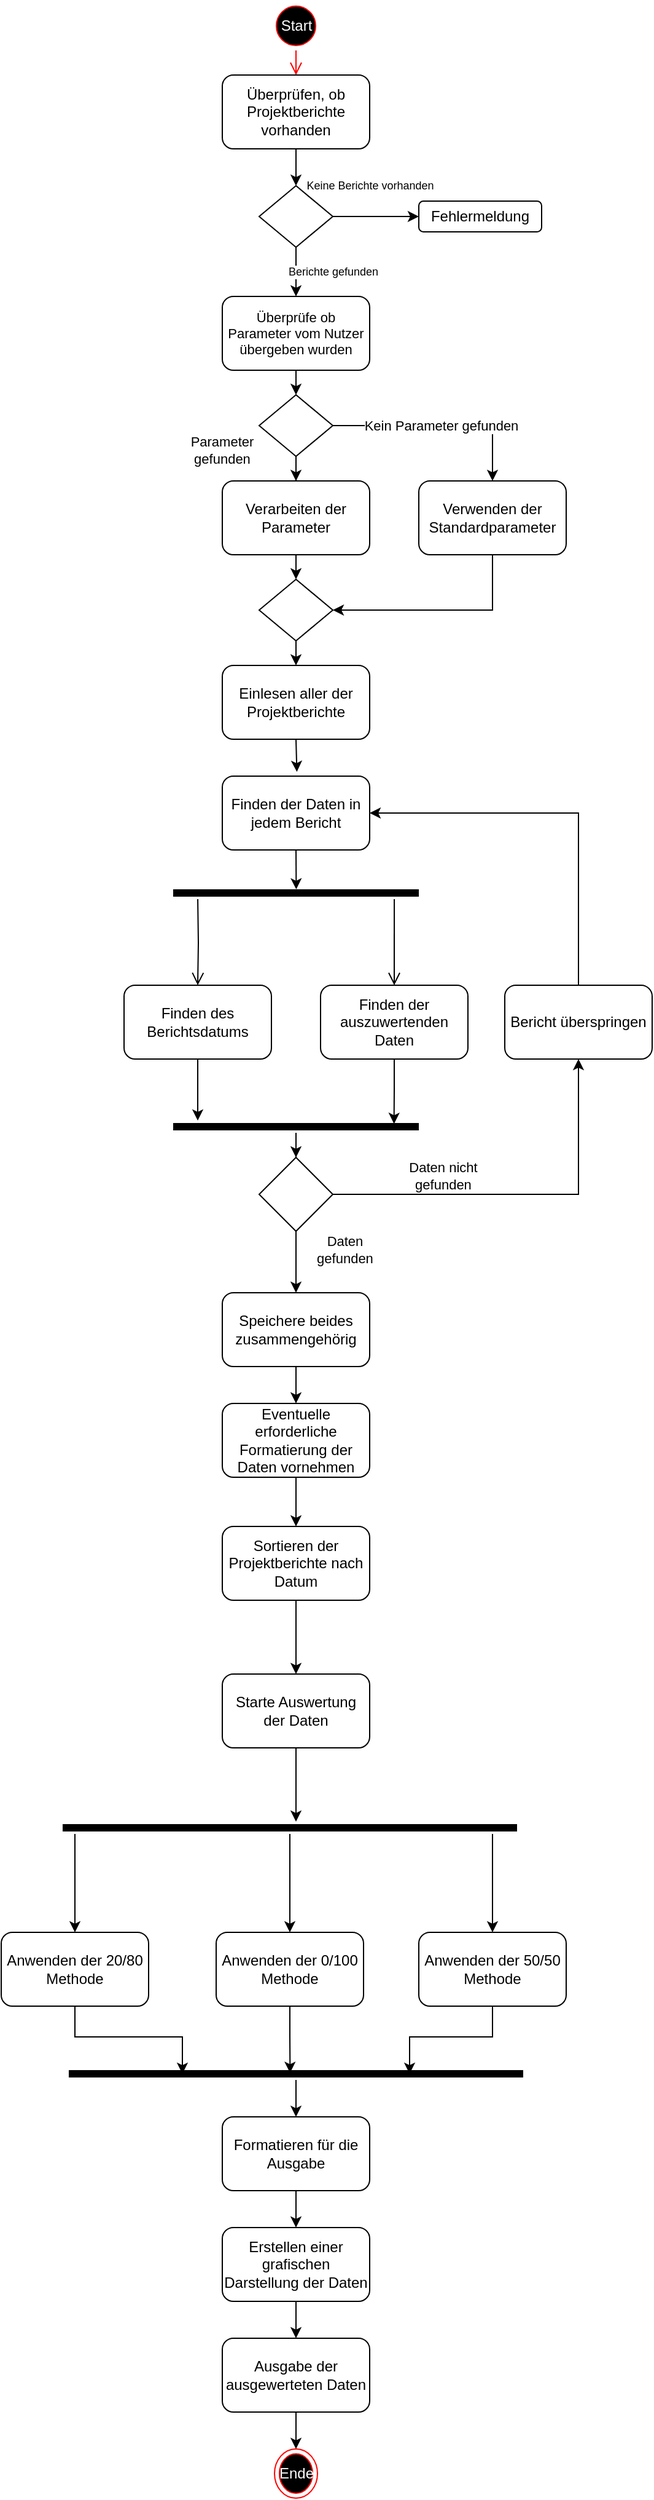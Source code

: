 <mxfile version="24.4.0" type="github">
  <diagram name="Page-1" id="0783ab3e-0a74-02c8-0abd-f7b4e66b4bec">
    <mxGraphModel dx="1043" dy="588" grid="1" gridSize="10" guides="1" tooltips="1" connect="1" arrows="1" fold="1" page="1" pageScale="1" pageWidth="850" pageHeight="1100" background="none" math="0" shadow="0">
      <root>
        <mxCell id="0" />
        <mxCell id="1" parent="0" />
        <mxCell id="oJ24R1BPleVEDtxCF9HJ-1" value="Start" style="ellipse;html=1;shape=startState;fillColor=#000000;strokeColor=#ff0000;fontColor=#FFFFFF;" vertex="1" parent="1">
          <mxGeometry x="380" width="40" height="40" as="geometry" />
        </mxCell>
        <mxCell id="oJ24R1BPleVEDtxCF9HJ-2" value="" style="edgeStyle=orthogonalEdgeStyle;html=1;verticalAlign=bottom;endArrow=open;endSize=8;strokeColor=#ff0000;rounded=0;entryX=0.5;entryY=0;entryDx=0;entryDy=0;" edge="1" source="oJ24R1BPleVEDtxCF9HJ-1" parent="1" target="oJ24R1BPleVEDtxCF9HJ-3">
          <mxGeometry relative="1" as="geometry">
            <mxPoint x="400" y="110" as="targetPoint" />
            <Array as="points" />
          </mxGeometry>
        </mxCell>
        <mxCell id="oJ24R1BPleVEDtxCF9HJ-6" style="edgeStyle=orthogonalEdgeStyle;rounded=0;orthogonalLoop=1;jettySize=auto;html=1;exitX=0.5;exitY=1;exitDx=0;exitDy=0;entryX=0.5;entryY=0;entryDx=0;entryDy=0;" edge="1" parent="1" source="oJ24R1BPleVEDtxCF9HJ-3" target="oJ24R1BPleVEDtxCF9HJ-5">
          <mxGeometry relative="1" as="geometry" />
        </mxCell>
        <mxCell id="oJ24R1BPleVEDtxCF9HJ-3" value="Überprüfen, ob Projektberichte vorhanden" style="rounded=1;whiteSpace=wrap;html=1;" vertex="1" parent="1">
          <mxGeometry x="340" y="60" width="120" height="60" as="geometry" />
        </mxCell>
        <mxCell id="oJ24R1BPleVEDtxCF9HJ-13" style="edgeStyle=orthogonalEdgeStyle;rounded=0;orthogonalLoop=1;jettySize=auto;html=1;exitX=0.5;exitY=1;exitDx=0;exitDy=0;entryX=0.5;entryY=0;entryDx=0;entryDy=0;" edge="1" parent="1" source="oJ24R1BPleVEDtxCF9HJ-4" target="oJ24R1BPleVEDtxCF9HJ-12">
          <mxGeometry relative="1" as="geometry" />
        </mxCell>
        <mxCell id="oJ24R1BPleVEDtxCF9HJ-4" value="Überprüfe ob Parameter vom Nutzer übergeben wurden" style="rounded=1;whiteSpace=wrap;html=1;fontSize=11;" vertex="1" parent="1">
          <mxGeometry x="340" y="240" width="120" height="60" as="geometry" />
        </mxCell>
        <mxCell id="oJ24R1BPleVEDtxCF9HJ-8" value="Keine Berichte vorhanden" style="edgeStyle=orthogonalEdgeStyle;rounded=0;orthogonalLoop=1;jettySize=auto;html=1;exitX=1;exitY=0.5;exitDx=0;exitDy=0;entryX=0;entryY=0.5;entryDx=0;entryDy=0;fontSize=9;" edge="1" parent="1" source="oJ24R1BPleVEDtxCF9HJ-5" target="oJ24R1BPleVEDtxCF9HJ-7">
          <mxGeometry x="-0.143" y="25" relative="1" as="geometry">
            <mxPoint as="offset" />
          </mxGeometry>
        </mxCell>
        <mxCell id="oJ24R1BPleVEDtxCF9HJ-9" value="Berichte gefunden" style="edgeStyle=orthogonalEdgeStyle;rounded=0;orthogonalLoop=1;jettySize=auto;html=1;exitX=0.5;exitY=1;exitDx=0;exitDy=0;entryX=0.5;entryY=0;entryDx=0;entryDy=0;fontSize=9;" edge="1" parent="1" source="oJ24R1BPleVEDtxCF9HJ-5" target="oJ24R1BPleVEDtxCF9HJ-4">
          <mxGeometry y="30" relative="1" as="geometry">
            <mxPoint as="offset" />
          </mxGeometry>
        </mxCell>
        <mxCell id="oJ24R1BPleVEDtxCF9HJ-5" value="" style="rhombus;whiteSpace=wrap;html=1;" vertex="1" parent="1">
          <mxGeometry x="370" y="150" width="60" height="50" as="geometry" />
        </mxCell>
        <mxCell id="oJ24R1BPleVEDtxCF9HJ-7" value="Fehlermeldung" style="rounded=1;whiteSpace=wrap;html=1;" vertex="1" parent="1">
          <mxGeometry x="500" y="162.5" width="100" height="25" as="geometry" />
        </mxCell>
        <mxCell id="oJ24R1BPleVEDtxCF9HJ-19" style="edgeStyle=orthogonalEdgeStyle;rounded=0;orthogonalLoop=1;jettySize=auto;html=1;exitX=0.5;exitY=1;exitDx=0;exitDy=0;entryX=0.5;entryY=0;entryDx=0;entryDy=0;" edge="1" parent="1" source="oJ24R1BPleVEDtxCF9HJ-10" target="oJ24R1BPleVEDtxCF9HJ-17">
          <mxGeometry relative="1" as="geometry" />
        </mxCell>
        <mxCell id="oJ24R1BPleVEDtxCF9HJ-10" value="Verarbeiten der Parameter" style="rounded=1;whiteSpace=wrap;html=1;" vertex="1" parent="1">
          <mxGeometry x="340" y="390" width="120" height="60" as="geometry" />
        </mxCell>
        <mxCell id="oJ24R1BPleVEDtxCF9HJ-14" value="Kein Parameter gefunden" style="edgeStyle=orthogonalEdgeStyle;rounded=0;orthogonalLoop=1;jettySize=auto;html=1;exitX=1;exitY=0.5;exitDx=0;exitDy=0;entryX=0.5;entryY=0;entryDx=0;entryDy=0;" edge="1" parent="1" source="oJ24R1BPleVEDtxCF9HJ-12" target="oJ24R1BPleVEDtxCF9HJ-16">
          <mxGeometry relative="1" as="geometry">
            <mxPoint x="490" y="345" as="targetPoint" />
          </mxGeometry>
        </mxCell>
        <mxCell id="oJ24R1BPleVEDtxCF9HJ-15" style="edgeStyle=orthogonalEdgeStyle;rounded=0;orthogonalLoop=1;jettySize=auto;html=1;exitX=0.5;exitY=1;exitDx=0;exitDy=0;" edge="1" parent="1" source="oJ24R1BPleVEDtxCF9HJ-12" target="oJ24R1BPleVEDtxCF9HJ-10">
          <mxGeometry relative="1" as="geometry" />
        </mxCell>
        <mxCell id="oJ24R1BPleVEDtxCF9HJ-12" value="" style="rhombus;whiteSpace=wrap;html=1;" vertex="1" parent="1">
          <mxGeometry x="370" y="320" width="60" height="50" as="geometry" />
        </mxCell>
        <mxCell id="oJ24R1BPleVEDtxCF9HJ-20" style="edgeStyle=orthogonalEdgeStyle;rounded=0;orthogonalLoop=1;jettySize=auto;html=1;exitX=0.5;exitY=1;exitDx=0;exitDy=0;entryX=1;entryY=0.5;entryDx=0;entryDy=0;" edge="1" parent="1" source="oJ24R1BPleVEDtxCF9HJ-16" target="oJ24R1BPleVEDtxCF9HJ-17">
          <mxGeometry relative="1" as="geometry" />
        </mxCell>
        <mxCell id="oJ24R1BPleVEDtxCF9HJ-16" value="Verwenden der Standardparameter" style="rounded=1;whiteSpace=wrap;html=1;" vertex="1" parent="1">
          <mxGeometry x="500" y="390" width="120" height="60" as="geometry" />
        </mxCell>
        <mxCell id="oJ24R1BPleVEDtxCF9HJ-22" style="edgeStyle=orthogonalEdgeStyle;rounded=0;orthogonalLoop=1;jettySize=auto;html=1;exitX=0.5;exitY=1;exitDx=0;exitDy=0;entryX=0.5;entryY=0;entryDx=0;entryDy=0;" edge="1" parent="1" source="oJ24R1BPleVEDtxCF9HJ-17" target="oJ24R1BPleVEDtxCF9HJ-21">
          <mxGeometry relative="1" as="geometry" />
        </mxCell>
        <mxCell id="oJ24R1BPleVEDtxCF9HJ-17" value="" style="rhombus;whiteSpace=wrap;html=1;" vertex="1" parent="1">
          <mxGeometry x="370" y="470" width="60" height="50" as="geometry" />
        </mxCell>
        <mxCell id="oJ24R1BPleVEDtxCF9HJ-18" value="Parameter gefunden" style="text;html=1;align=center;verticalAlign=middle;whiteSpace=wrap;rounded=0;fontSize=11;" vertex="1" parent="1">
          <mxGeometry x="310" y="350" width="60" height="30" as="geometry" />
        </mxCell>
        <mxCell id="oJ24R1BPleVEDtxCF9HJ-21" value="Einlesen aller der Projektberichte" style="rounded=1;whiteSpace=wrap;html=1;" vertex="1" parent="1">
          <mxGeometry x="340" y="540" width="120" height="60" as="geometry" />
        </mxCell>
        <mxCell id="oJ24R1BPleVEDtxCF9HJ-23" value="Finden der Daten in jedem Bericht" style="rounded=1;whiteSpace=wrap;html=1;" vertex="1" parent="1">
          <mxGeometry x="340" y="630" width="120" height="60" as="geometry" />
        </mxCell>
        <mxCell id="oJ24R1BPleVEDtxCF9HJ-24" style="edgeStyle=orthogonalEdgeStyle;rounded=0;orthogonalLoop=1;jettySize=auto;html=1;exitX=0.5;exitY=1;exitDx=0;exitDy=0;entryX=0.506;entryY=-0.059;entryDx=0;entryDy=0;entryPerimeter=0;" edge="1" parent="1" source="oJ24R1BPleVEDtxCF9HJ-21" target="oJ24R1BPleVEDtxCF9HJ-23">
          <mxGeometry relative="1" as="geometry" />
        </mxCell>
        <mxCell id="oJ24R1BPleVEDtxCF9HJ-25" value="" style="shape=line;html=1;strokeWidth=6;strokeColor=#000000;labelBackgroundColor=default;" vertex="1" parent="1">
          <mxGeometry x="300" y="720" width="200" height="10" as="geometry" />
        </mxCell>
        <mxCell id="oJ24R1BPleVEDtxCF9HJ-26" value="" style="edgeStyle=orthogonalEdgeStyle;html=1;verticalAlign=bottom;endArrow=open;endSize=8;strokeColor=#000000;rounded=0;entryX=0.5;entryY=0;entryDx=0;entryDy=0;" edge="1" parent="1" target="oJ24R1BPleVEDtxCF9HJ-29">
          <mxGeometry relative="1" as="geometry">
            <mxPoint x="320" y="800" as="targetPoint" />
            <mxPoint x="320.029" y="730" as="sourcePoint" />
          </mxGeometry>
        </mxCell>
        <mxCell id="oJ24R1BPleVEDtxCF9HJ-27" value="" style="edgeStyle=orthogonalEdgeStyle;html=1;verticalAlign=bottom;endArrow=open;endSize=8;strokeColor=#000000;rounded=0;" edge="1" parent="1">
          <mxGeometry relative="1" as="geometry">
            <mxPoint x="480" y="800" as="targetPoint" />
            <mxPoint x="480.029" y="730" as="sourcePoint" />
          </mxGeometry>
        </mxCell>
        <mxCell id="oJ24R1BPleVEDtxCF9HJ-28" style="edgeStyle=orthogonalEdgeStyle;rounded=0;orthogonalLoop=1;jettySize=auto;html=1;exitX=0.5;exitY=1;exitDx=0;exitDy=0;entryX=0.501;entryY=0.204;entryDx=0;entryDy=0;entryPerimeter=0;" edge="1" parent="1" source="oJ24R1BPleVEDtxCF9HJ-23" target="oJ24R1BPleVEDtxCF9HJ-25">
          <mxGeometry relative="1" as="geometry" />
        </mxCell>
        <mxCell id="oJ24R1BPleVEDtxCF9HJ-29" value="Finden des Berichtsdatums" style="rounded=1;whiteSpace=wrap;html=1;" vertex="1" parent="1">
          <mxGeometry x="260" y="800" width="120" height="60" as="geometry" />
        </mxCell>
        <mxCell id="oJ24R1BPleVEDtxCF9HJ-30" value="Finden der auszuwertenden Daten" style="rounded=1;whiteSpace=wrap;html=1;" vertex="1" parent="1">
          <mxGeometry x="420" y="800" width="120" height="60" as="geometry" />
        </mxCell>
        <mxCell id="oJ24R1BPleVEDtxCF9HJ-44" style="edgeStyle=orthogonalEdgeStyle;rounded=0;orthogonalLoop=1;jettySize=auto;html=1;entryX=0.5;entryY=0;entryDx=0;entryDy=0;" edge="1" parent="1" source="oJ24R1BPleVEDtxCF9HJ-31" target="oJ24R1BPleVEDtxCF9HJ-43">
          <mxGeometry relative="1" as="geometry" />
        </mxCell>
        <mxCell id="oJ24R1BPleVEDtxCF9HJ-31" value="" style="shape=line;html=1;strokeWidth=6;strokeColor=#000000;" vertex="1" parent="1">
          <mxGeometry x="300" y="910" width="200" height="10" as="geometry" />
        </mxCell>
        <mxCell id="oJ24R1BPleVEDtxCF9HJ-35" style="edgeStyle=orthogonalEdgeStyle;rounded=0;orthogonalLoop=1;jettySize=auto;html=1;exitX=0.5;exitY=1;exitDx=0;exitDy=0;" edge="1" parent="1" source="oJ24R1BPleVEDtxCF9HJ-29">
          <mxGeometry relative="1" as="geometry">
            <mxPoint x="320" y="910" as="targetPoint" />
          </mxGeometry>
        </mxCell>
        <mxCell id="oJ24R1BPleVEDtxCF9HJ-36" style="edgeStyle=orthogonalEdgeStyle;rounded=0;orthogonalLoop=1;jettySize=auto;html=1;entryX=0.899;entryY=0.269;entryDx=0;entryDy=0;entryPerimeter=0;" edge="1" parent="1" source="oJ24R1BPleVEDtxCF9HJ-30" target="oJ24R1BPleVEDtxCF9HJ-31">
          <mxGeometry relative="1" as="geometry" />
        </mxCell>
        <mxCell id="oJ24R1BPleVEDtxCF9HJ-40" style="edgeStyle=orthogonalEdgeStyle;rounded=0;orthogonalLoop=1;jettySize=auto;html=1;entryX=0.5;entryY=0;entryDx=0;entryDy=0;" edge="1" parent="1" source="oJ24R1BPleVEDtxCF9HJ-37" target="oJ24R1BPleVEDtxCF9HJ-39">
          <mxGeometry relative="1" as="geometry" />
        </mxCell>
        <mxCell id="oJ24R1BPleVEDtxCF9HJ-37" value="Speichere beides zusammengehörig" style="rounded=1;whiteSpace=wrap;html=1;" vertex="1" parent="1">
          <mxGeometry x="340" y="1050" width="120" height="60" as="geometry" />
        </mxCell>
        <mxCell id="oJ24R1BPleVEDtxCF9HJ-42" style="edgeStyle=orthogonalEdgeStyle;rounded=0;orthogonalLoop=1;jettySize=auto;html=1;exitX=0.5;exitY=1;exitDx=0;exitDy=0;" edge="1" parent="1" source="oJ24R1BPleVEDtxCF9HJ-39">
          <mxGeometry relative="1" as="geometry">
            <mxPoint x="400" y="1240" as="targetPoint" />
          </mxGeometry>
        </mxCell>
        <mxCell id="oJ24R1BPleVEDtxCF9HJ-39" value="Eventuelle erforderliche Formatierung der Daten vornehmen" style="rounded=1;whiteSpace=wrap;html=1;" vertex="1" parent="1">
          <mxGeometry x="340" y="1140" width="120" height="60" as="geometry" />
        </mxCell>
        <mxCell id="oJ24R1BPleVEDtxCF9HJ-41" value="Starte Auswertung der Daten" style="rounded=1;whiteSpace=wrap;html=1;" vertex="1" parent="1">
          <mxGeometry x="340" y="1360" width="120" height="60" as="geometry" />
        </mxCell>
        <mxCell id="oJ24R1BPleVEDtxCF9HJ-45" style="edgeStyle=orthogonalEdgeStyle;rounded=0;orthogonalLoop=1;jettySize=auto;html=1;entryX=0.5;entryY=0;entryDx=0;entryDy=0;" edge="1" parent="1" source="oJ24R1BPleVEDtxCF9HJ-43" target="oJ24R1BPleVEDtxCF9HJ-37">
          <mxGeometry relative="1" as="geometry" />
        </mxCell>
        <mxCell id="oJ24R1BPleVEDtxCF9HJ-46" style="edgeStyle=orthogonalEdgeStyle;rounded=0;orthogonalLoop=1;jettySize=auto;html=1;entryX=0.5;entryY=1;entryDx=0;entryDy=0;" edge="1" parent="1" source="oJ24R1BPleVEDtxCF9HJ-43" target="oJ24R1BPleVEDtxCF9HJ-76">
          <mxGeometry relative="1" as="geometry">
            <mxPoint x="570" y="910" as="targetPoint" />
            <Array as="points">
              <mxPoint x="630" y="970" />
            </Array>
          </mxGeometry>
        </mxCell>
        <mxCell id="oJ24R1BPleVEDtxCF9HJ-43" value="" style="rhombus;whiteSpace=wrap;html=1;" vertex="1" parent="1">
          <mxGeometry x="370" y="940" width="60" height="60" as="geometry" />
        </mxCell>
        <mxCell id="oJ24R1BPleVEDtxCF9HJ-47" value="Daten gefunden" style="text;html=1;align=center;verticalAlign=middle;whiteSpace=wrap;rounded=0;fontSize=11;" vertex="1" parent="1">
          <mxGeometry x="410" y="1000" width="60" height="30" as="geometry" />
        </mxCell>
        <mxCell id="oJ24R1BPleVEDtxCF9HJ-48" value="Daten nicht gefunden" style="text;html=1;align=center;verticalAlign=middle;whiteSpace=wrap;rounded=0;fontSize=11;" vertex="1" parent="1">
          <mxGeometry x="490" y="940" width="60" height="30" as="geometry" />
        </mxCell>
        <mxCell id="oJ24R1BPleVEDtxCF9HJ-55" style="edgeStyle=orthogonalEdgeStyle;rounded=0;orthogonalLoop=1;jettySize=auto;html=1;entryX=0.5;entryY=0;entryDx=0;entryDy=0;" edge="1" parent="1" source="oJ24R1BPleVEDtxCF9HJ-49" target="oJ24R1BPleVEDtxCF9HJ-54">
          <mxGeometry relative="1" as="geometry">
            <Array as="points">
              <mxPoint x="220" y="1510" />
              <mxPoint x="220" y="1510" />
            </Array>
          </mxGeometry>
        </mxCell>
        <mxCell id="oJ24R1BPleVEDtxCF9HJ-56" style="edgeStyle=orthogonalEdgeStyle;rounded=0;orthogonalLoop=1;jettySize=auto;html=1;" edge="1" parent="1" source="oJ24R1BPleVEDtxCF9HJ-49">
          <mxGeometry relative="1" as="geometry">
            <mxPoint x="560" y="1570" as="targetPoint" />
            <Array as="points">
              <mxPoint x="560" y="1510" />
              <mxPoint x="560" y="1510" />
            </Array>
          </mxGeometry>
        </mxCell>
        <mxCell id="oJ24R1BPleVEDtxCF9HJ-59" style="edgeStyle=orthogonalEdgeStyle;rounded=0;orthogonalLoop=1;jettySize=auto;html=1;" edge="1" parent="1" source="oJ24R1BPleVEDtxCF9HJ-49" target="oJ24R1BPleVEDtxCF9HJ-58">
          <mxGeometry relative="1" as="geometry" />
        </mxCell>
        <mxCell id="oJ24R1BPleVEDtxCF9HJ-49" value="" style="shape=line;html=1;strokeWidth=6;strokeColor=#000000;" vertex="1" parent="1">
          <mxGeometry x="210" y="1480" width="370" height="10" as="geometry" />
        </mxCell>
        <mxCell id="oJ24R1BPleVEDtxCF9HJ-51" style="edgeStyle=orthogonalEdgeStyle;rounded=0;orthogonalLoop=1;jettySize=auto;html=1;" edge="1" parent="1" source="oJ24R1BPleVEDtxCF9HJ-41">
          <mxGeometry relative="1" as="geometry">
            <mxPoint x="400" y="1480" as="targetPoint" />
          </mxGeometry>
        </mxCell>
        <mxCell id="oJ24R1BPleVEDtxCF9HJ-54" value="Anwenden der 20/80 Methode" style="rounded=1;whiteSpace=wrap;html=1;" vertex="1" parent="1">
          <mxGeometry x="160" y="1570" width="120" height="60" as="geometry" />
        </mxCell>
        <mxCell id="oJ24R1BPleVEDtxCF9HJ-57" value="Anwenden der 50/50 Methode" style="rounded=1;whiteSpace=wrap;html=1;" vertex="1" parent="1">
          <mxGeometry x="500" y="1570" width="120" height="60" as="geometry" />
        </mxCell>
        <mxCell id="oJ24R1BPleVEDtxCF9HJ-58" value="Anwenden der 0/100 Methode" style="rounded=1;whiteSpace=wrap;html=1;" vertex="1" parent="1">
          <mxGeometry x="335" y="1570" width="120" height="60" as="geometry" />
        </mxCell>
        <mxCell id="oJ24R1BPleVEDtxCF9HJ-67" style="edgeStyle=orthogonalEdgeStyle;rounded=0;orthogonalLoop=1;jettySize=auto;html=1;entryX=0.5;entryY=0;entryDx=0;entryDy=0;" edge="1" parent="1" source="oJ24R1BPleVEDtxCF9HJ-62" target="oJ24R1BPleVEDtxCF9HJ-66">
          <mxGeometry relative="1" as="geometry" />
        </mxCell>
        <mxCell id="oJ24R1BPleVEDtxCF9HJ-62" value="" style="shape=line;html=1;strokeWidth=6;strokeColor=#000000;" vertex="1" parent="1">
          <mxGeometry x="215" y="1680" width="370" height="10" as="geometry" />
        </mxCell>
        <mxCell id="oJ24R1BPleVEDtxCF9HJ-63" style="edgeStyle=orthogonalEdgeStyle;rounded=0;orthogonalLoop=1;jettySize=auto;html=1;entryX=0.25;entryY=0.5;entryDx=0;entryDy=0;entryPerimeter=0;" edge="1" parent="1" source="oJ24R1BPleVEDtxCF9HJ-54" target="oJ24R1BPleVEDtxCF9HJ-62">
          <mxGeometry relative="1" as="geometry" />
        </mxCell>
        <mxCell id="oJ24R1BPleVEDtxCF9HJ-64" style="edgeStyle=orthogonalEdgeStyle;rounded=0;orthogonalLoop=1;jettySize=auto;html=1;entryX=0.487;entryY=0.425;entryDx=0;entryDy=0;entryPerimeter=0;" edge="1" parent="1" source="oJ24R1BPleVEDtxCF9HJ-58" target="oJ24R1BPleVEDtxCF9HJ-62">
          <mxGeometry relative="1" as="geometry" />
        </mxCell>
        <mxCell id="oJ24R1BPleVEDtxCF9HJ-65" style="edgeStyle=orthogonalEdgeStyle;rounded=0;orthogonalLoop=1;jettySize=auto;html=1;entryX=0.75;entryY=0.5;entryDx=0;entryDy=0;entryPerimeter=0;" edge="1" parent="1" source="oJ24R1BPleVEDtxCF9HJ-57" target="oJ24R1BPleVEDtxCF9HJ-62">
          <mxGeometry relative="1" as="geometry" />
        </mxCell>
        <mxCell id="oJ24R1BPleVEDtxCF9HJ-69" style="edgeStyle=orthogonalEdgeStyle;rounded=0;orthogonalLoop=1;jettySize=auto;html=1;exitX=0.5;exitY=1;exitDx=0;exitDy=0;" edge="1" parent="1" source="oJ24R1BPleVEDtxCF9HJ-66" target="oJ24R1BPleVEDtxCF9HJ-68">
          <mxGeometry relative="1" as="geometry" />
        </mxCell>
        <mxCell id="oJ24R1BPleVEDtxCF9HJ-66" value="Formatieren für die Ausgabe" style="rounded=1;whiteSpace=wrap;html=1;" vertex="1" parent="1">
          <mxGeometry x="340" y="1720" width="120" height="60" as="geometry" />
        </mxCell>
        <mxCell id="oJ24R1BPleVEDtxCF9HJ-73" style="edgeStyle=orthogonalEdgeStyle;rounded=0;orthogonalLoop=1;jettySize=auto;html=1;entryX=0.5;entryY=0;entryDx=0;entryDy=0;" edge="1" parent="1" source="oJ24R1BPleVEDtxCF9HJ-68" target="oJ24R1BPleVEDtxCF9HJ-70">
          <mxGeometry relative="1" as="geometry" />
        </mxCell>
        <mxCell id="oJ24R1BPleVEDtxCF9HJ-68" value="Erstellen einer grafischen Darstellung der Daten" style="rounded=1;whiteSpace=wrap;html=1;" vertex="1" parent="1">
          <mxGeometry x="340" y="1810" width="120" height="60" as="geometry" />
        </mxCell>
        <mxCell id="oJ24R1BPleVEDtxCF9HJ-75" style="edgeStyle=orthogonalEdgeStyle;rounded=0;orthogonalLoop=1;jettySize=auto;html=1;entryX=0.5;entryY=0;entryDx=0;entryDy=0;" edge="1" parent="1" source="oJ24R1BPleVEDtxCF9HJ-70" target="oJ24R1BPleVEDtxCF9HJ-74">
          <mxGeometry relative="1" as="geometry" />
        </mxCell>
        <mxCell id="oJ24R1BPleVEDtxCF9HJ-70" value="Ausgabe der ausgewerteten Daten" style="rounded=1;whiteSpace=wrap;html=1;" vertex="1" parent="1">
          <mxGeometry x="340" y="1900" width="120" height="60" as="geometry" />
        </mxCell>
        <mxCell id="oJ24R1BPleVEDtxCF9HJ-72" style="edgeStyle=orthogonalEdgeStyle;rounded=0;orthogonalLoop=1;jettySize=auto;html=1;" edge="1" parent="1" source="oJ24R1BPleVEDtxCF9HJ-71" target="oJ24R1BPleVEDtxCF9HJ-41">
          <mxGeometry relative="1" as="geometry" />
        </mxCell>
        <mxCell id="oJ24R1BPleVEDtxCF9HJ-71" value="Sortieren der Projektberichte nach Datum" style="rounded=1;whiteSpace=wrap;html=1;" vertex="1" parent="1">
          <mxGeometry x="340" y="1240" width="120" height="60" as="geometry" />
        </mxCell>
        <mxCell id="oJ24R1BPleVEDtxCF9HJ-74" value="Ende" style="ellipse;html=1;shape=endState;fillColor=#000000;strokeColor=#ff0000;fontColor=#FFFFFF;" vertex="1" parent="1">
          <mxGeometry x="382.5" y="1990" width="35" height="40" as="geometry" />
        </mxCell>
        <mxCell id="oJ24R1BPleVEDtxCF9HJ-77" style="edgeStyle=orthogonalEdgeStyle;rounded=0;orthogonalLoop=1;jettySize=auto;html=1;entryX=1;entryY=0.5;entryDx=0;entryDy=0;" edge="1" parent="1" source="oJ24R1BPleVEDtxCF9HJ-76" target="oJ24R1BPleVEDtxCF9HJ-23">
          <mxGeometry relative="1" as="geometry">
            <Array as="points">
              <mxPoint x="630" y="660" />
            </Array>
          </mxGeometry>
        </mxCell>
        <mxCell id="oJ24R1BPleVEDtxCF9HJ-76" value="Bericht überspringen" style="rounded=1;whiteSpace=wrap;html=1;" vertex="1" parent="1">
          <mxGeometry x="570" y="800" width="120" height="60" as="geometry" />
        </mxCell>
      </root>
    </mxGraphModel>
  </diagram>
</mxfile>

